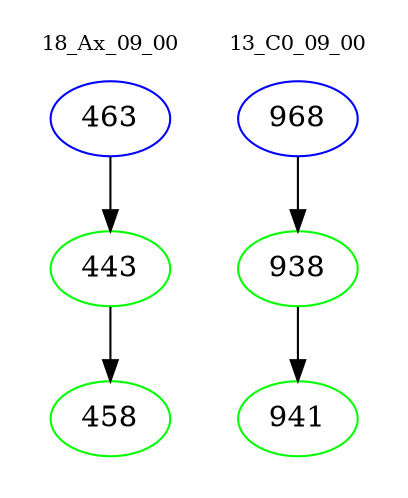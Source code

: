 digraph{
subgraph cluster_0 {
color = white
label = "18_Ax_09_00";
fontsize=10;
T0_463 [label="463", color="blue"]
T0_463 -> T0_443 [color="black"]
T0_443 [label="443", color="green"]
T0_443 -> T0_458 [color="black"]
T0_458 [label="458", color="green"]
}
subgraph cluster_1 {
color = white
label = "13_C0_09_00";
fontsize=10;
T1_968 [label="968", color="blue"]
T1_968 -> T1_938 [color="black"]
T1_938 [label="938", color="green"]
T1_938 -> T1_941 [color="black"]
T1_941 [label="941", color="green"]
}
}
